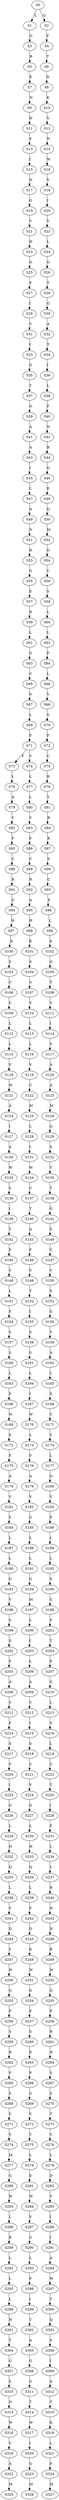 strict digraph  {
	S0 -> S1 [ label = L ];
	S0 -> S2 [ label = Q ];
	S1 -> S3 [ label = G ];
	S2 -> S4 [ label = F ];
	S3 -> S5 [ label = R ];
	S4 -> S6 [ label = T ];
	S5 -> S7 [ label = F ];
	S6 -> S8 [ label = N ];
	S7 -> S9 [ label = N ];
	S8 -> S10 [ label = K ];
	S9 -> S11 [ label = H ];
	S10 -> S12 [ label = V ];
	S11 -> S13 [ label = F ];
	S12 -> S14 [ label = N ];
	S13 -> S15 [ label = I ];
	S14 -> S16 [ label = W ];
	S15 -> S17 [ label = N ];
	S16 -> S18 [ label = Y ];
	S17 -> S19 [ label = G ];
	S18 -> S20 [ label = I ];
	S19 -> S21 [ label = V ];
	S20 -> S22 [ label = V ];
	S21 -> S23 [ label = H ];
	S22 -> S24 [ label = L ];
	S23 -> S25 [ label = G ];
	S24 -> S26 [ label = G ];
	S25 -> S27 [ label = F ];
	S26 -> S28 [ label = T ];
	S27 -> S29 [ label = I ];
	S28 -> S30 [ label = G ];
	S29 -> S31 [ label = V ];
	S30 -> S32 [ label = A ];
	S31 -> S33 [ label = I ];
	S32 -> S34 [ label = T ];
	S33 -> S35 [ label = G ];
	S34 -> S36 [ label = I ];
	S35 -> S37 [ label = T ];
	S36 -> S38 [ label = L ];
	S37 -> S39 [ label = G ];
	S38 -> S40 [ label = F ];
	S39 -> S41 [ label = A ];
	S40 -> S42 [ label = N ];
	S41 -> S43 [ label = A ];
	S42 -> S44 [ label = R ];
	S43 -> S45 [ label = I ];
	S44 -> S46 [ label = G ];
	S45 -> S47 [ label = L ];
	S46 -> S48 [ label = E ];
	S47 -> S49 [ label = A ];
	S48 -> S50 [ label = Q ];
	S49 -> S51 [ label = N ];
	S50 -> S52 [ label = M ];
	S51 -> S53 [ label = R ];
	S52 -> S54 [ label = G ];
	S53 -> S55 [ label = G ];
	S54 -> S56 [ label = C ];
	S55 -> S57 [ label = E ];
	S56 -> S58 [ label = S ];
	S57 -> S59 [ label = R ];
	S58 -> S60 [ label = L ];
	S59 -> S61 [ label = L ];
	S60 -> S62 [ label = L ];
	S61 -> S63 [ label = G ];
	S62 -> S64 [ label = F ];
	S63 -> S65 [ label = C ];
	S64 -> S66 [ label = L ];
	S65 -> S67 [ label = S ];
	S66 -> S68 [ label = V ];
	S67 -> S69 [ label = L ];
	S68 -> S70 [ label = S ];
	S69 -> S71 [ label = F ];
	S70 -> S72 [ label = F ];
	S71 -> S73 [ label = F ];
	S71 -> S74 [ label = V ];
	S72 -> S75 [ label = C ];
	S73 -> S76 [ label = L ];
	S74 -> S77 [ label = L ];
	S75 -> S78 [ label = R ];
	S76 -> S79 [ label = A ];
	S77 -> S80 [ label = L ];
	S78 -> S81 [ label = V ];
	S79 -> S82 [ label = V ];
	S80 -> S83 [ label = V ];
	S81 -> S84 [ label = R ];
	S82 -> S85 [ label = F ];
	S83 -> S86 [ label = F ];
	S84 -> S87 [ label = K ];
	S85 -> S88 [ label = C ];
	S86 -> S89 [ label = C ];
	S87 -> S90 [ label = S ];
	S88 -> S91 [ label = R ];
	S89 -> S92 [ label = R ];
	S90 -> S93 [ label = C ];
	S91 -> S94 [ label = G ];
	S92 -> S95 [ label = A ];
	S93 -> S96 [ label = F ];
	S94 -> S97 [ label = H ];
	S95 -> S98 [ label = H ];
	S96 -> S99 [ label = L ];
	S97 -> S100 [ label = K ];
	S98 -> S101 [ label = K ];
	S99 -> S102 [ label = A ];
	S100 -> S103 [ label = S ];
	S101 -> S104 [ label = S ];
	S102 -> S105 [ label = G ];
	S103 -> S106 [ label = C ];
	S104 -> S107 [ label = S ];
	S105 -> S108 [ label = T ];
	S106 -> S109 [ label = C ];
	S107 -> S110 [ label = V ];
	S108 -> S111 [ label = V ];
	S109 -> S112 [ label = L ];
	S110 -> S113 [ label = L ];
	S111 -> S114 [ label = I ];
	S112 -> S115 [ label = L ];
	S113 -> S116 [ label = L ];
	S114 -> S117 [ label = V ];
	S115 -> S118 [ label = V ];
	S116 -> S119 [ label = V ];
	S117 -> S120 [ label = A ];
	S118 -> S121 [ label = W ];
	S119 -> S122 [ label = C ];
	S120 -> S123 [ label = A ];
	S121 -> S124 [ label = A ];
	S122 -> S125 [ label = M ];
	S123 -> S126 [ label = M ];
	S124 -> S127 [ label = I ];
	S125 -> S128 [ label = L ];
	S126 -> S129 [ label = G ];
	S127 -> S130 [ label = A ];
	S128 -> S131 [ label = I ];
	S129 -> S132 [ label = S ];
	S130 -> S133 [ label = W ];
	S131 -> S134 [ label = W ];
	S132 -> S135 [ label = V ];
	S133 -> S136 [ label = S ];
	S134 -> S137 [ label = C ];
	S135 -> S138 [ label = T ];
	S136 -> S139 [ label = I ];
	S137 -> S140 [ label = T ];
	S138 -> S141 [ label = G ];
	S139 -> S142 [ label = T ];
	S140 -> S143 [ label = A ];
	S141 -> S144 [ label = S ];
	S142 -> S145 [ label = F ];
	S143 -> S146 [ label = F ];
	S144 -> S147 [ label = V ];
	S145 -> S148 [ label = V ];
	S146 -> S149 [ label = V ];
	S147 -> S150 [ label = V ];
	S148 -> S151 [ label = L ];
	S149 -> S152 [ label = T ];
	S150 -> S153 [ label = S ];
	S151 -> S154 [ label = F ];
	S152 -> S155 [ label = I ];
	S153 -> S156 [ label = G ];
	S154 -> S157 [ label = S ];
	S155 -> S158 [ label = S ];
	S156 -> S159 [ label = Y ];
	S157 -> S160 [ label = S ];
	S158 -> S161 [ label = S ];
	S159 -> S162 [ label = A ];
	S160 -> S163 [ label = L ];
	S161 -> S164 [ label = L ];
	S162 -> S165 [ label = L ];
	S163 -> S166 [ label = F ];
	S164 -> S167 [ label = I ];
	S165 -> S168 [ label = S ];
	S166 -> S169 [ label = W ];
	S167 -> S170 [ label = W ];
	S168 -> S171 [ label = Y ];
	S169 -> S172 [ label = S ];
	S170 -> S173 [ label = L ];
	S171 -> S174 [ label = Y ];
	S172 -> S175 [ label = F ];
	S173 -> S176 [ label = F ];
	S174 -> S177 [ label = L ];
	S175 -> S178 [ label = A ];
	S176 -> S179 [ label = A ];
	S177 -> S180 [ label = G ];
	S178 -> S181 [ label = V ];
	S179 -> S182 [ label = V ];
	S180 -> S183 [ label = V ];
	S181 -> S184 [ label = S ];
	S182 -> S185 [ label = S ];
	S183 -> S186 [ label = F ];
	S184 -> S187 [ label = L ];
	S185 -> S188 [ label = L ];
	S186 -> S189 [ label = L ];
	S187 -> S190 [ label = L ];
	S188 -> S191 [ label = L ];
	S189 -> S192 [ label = L ];
	S190 -> S193 [ label = G ];
	S191 -> S194 [ label = G ];
	S192 -> S195 [ label = S ];
	S193 -> S196 [ label = V ];
	S194 -> S197 [ label = M ];
	S195 -> S198 [ label = G ];
	S196 -> S199 [ label = S ];
	S197 -> S200 [ label = L ];
	S198 -> S201 [ label = F ];
	S199 -> S202 [ label = S ];
	S200 -> S203 [ label = I ];
	S201 -> S204 [ label = T ];
	S202 -> S205 [ label = F ];
	S203 -> S206 [ label = L ];
	S204 -> S207 [ label = F ];
	S205 -> S208 [ label = A ];
	S206 -> S209 [ label = A ];
	S207 -> S210 [ label = G ];
	S208 -> S211 [ label = V ];
	S209 -> S212 [ label = V ];
	S210 -> S213 [ label = L ];
	S211 -> S214 [ label = F ];
	S212 -> S215 [ label = I ];
	S213 -> S216 [ label = V ];
	S214 -> S217 [ label = S ];
	S215 -> S218 [ label = S ];
	S216 -> S219 [ label = L ];
	S217 -> S220 [ label = C ];
	S218 -> S221 [ label = C ];
	S219 -> S222 [ label = C ];
	S220 -> S223 [ label = I ];
	S221 -> S224 [ label = V ];
	S222 -> S225 [ label = T ];
	S223 -> S226 [ label = G ];
	S224 -> S227 [ label = G ];
	S225 -> S228 [ label = I ];
	S226 -> S229 [ label = L ];
	S227 -> S230 [ label = L ];
	S228 -> S231 [ label = F ];
	S229 -> S232 [ label = H ];
	S230 -> S233 [ label = H ];
	S231 -> S234 [ label = L ];
	S232 -> S235 [ label = Q ];
	S233 -> S236 [ label = Q ];
	S234 -> S237 [ label = L ];
	S235 -> S238 [ label = L ];
	S236 -> S239 [ label = L ];
	S237 -> S240 [ label = R ];
	S238 -> S241 [ label = V ];
	S239 -> S242 [ label = F ];
	S240 -> S243 [ label = N ];
	S241 -> S244 [ label = D ];
	S242 -> S245 [ label = D ];
	S243 -> S246 [ label = N ];
	S244 -> S247 [ label = V ];
	S245 -> S248 [ label = K ];
	S246 -> S249 [ label = R ];
	S247 -> S250 [ label = W ];
	S248 -> S251 [ label = W ];
	S249 -> S252 [ label = W ];
	S250 -> S253 [ label = G ];
	S251 -> S254 [ label = G ];
	S252 -> S255 [ label = D ];
	S253 -> S256 [ label = P ];
	S254 -> S257 [ label = P ];
	S255 -> S258 [ label = P ];
	S256 -> S259 [ label = S ];
	S257 -> S260 [ label = S ];
	S258 -> S261 [ label = R ];
	S259 -> S262 [ label = R ];
	S260 -> S263 [ label = K ];
	S261 -> S264 [ label = N ];
	S262 -> S265 [ label = P ];
	S263 -> S266 [ label = P ];
	S264 -> S267 [ label = S ];
	S265 -> S268 [ label = S ];
	S266 -> S269 [ label = S ];
	S267 -> S270 [ label = S ];
	S268 -> S271 [ label = V ];
	S269 -> S272 [ label = V ];
	S270 -> S273 [ label = T ];
	S271 -> S274 [ label = Y ];
	S272 -> S275 [ label = Y ];
	S273 -> S276 [ label = Y ];
	S274 -> S277 [ label = M ];
	S275 -> S278 [ label = L ];
	S276 -> S279 [ label = L ];
	S277 -> S280 [ label = G ];
	S278 -> S281 [ label = E ];
	S279 -> S282 [ label = D ];
	S280 -> S283 [ label = W ];
	S281 -> S284 [ label = W ];
	S282 -> S285 [ label = V ];
	S283 -> S286 [ label = L ];
	S284 -> S287 [ label = V ];
	S285 -> S288 [ label = I ];
	S286 -> S289 [ label = R ];
	S287 -> S290 [ label = S ];
	S288 -> S291 [ label = I ];
	S289 -> S292 [ label = L ];
	S290 -> S293 [ label = L ];
	S291 -> S294 [ label = A ];
	S292 -> S295 [ label = L ];
	S293 -> S296 [ label = F ];
	S294 -> S297 [ label = W ];
	S295 -> S298 [ label = L ];
	S296 -> S299 [ label = I ];
	S297 -> S300 [ label = T ];
	S298 -> S301 [ label = H ];
	S299 -> S302 [ label = T ];
	S300 -> S303 [ label = Q ];
	S301 -> S304 [ label = T ];
	S302 -> S305 [ label = A ];
	S303 -> S306 [ label = S ];
	S304 -> S307 [ label = G ];
	S305 -> S308 [ label = G ];
	S306 -> S309 [ label = I ];
	S307 -> S310 [ label = S ];
	S308 -> S311 [ label = S ];
	S309 -> S312 [ label = A ];
	S310 -> S313 [ label = N ];
	S311 -> S314 [ label = T ];
	S312 -> S315 [ label = T ];
	S313 -> S316 [ label = W ];
	S314 -> S317 [ label = W ];
	S315 -> S318 [ label = K ];
	S316 -> S319 [ label = V ];
	S317 -> S320 [ label = I ];
	S318 -> S321 [ label = L ];
	S319 -> S322 [ label = A ];
	S320 -> S323 [ label = G ];
	S321 -> S324 [ label = P ];
	S322 -> S325 [ label = M ];
	S323 -> S326 [ label = M ];
	S324 -> S327 [ label = M ];
}

